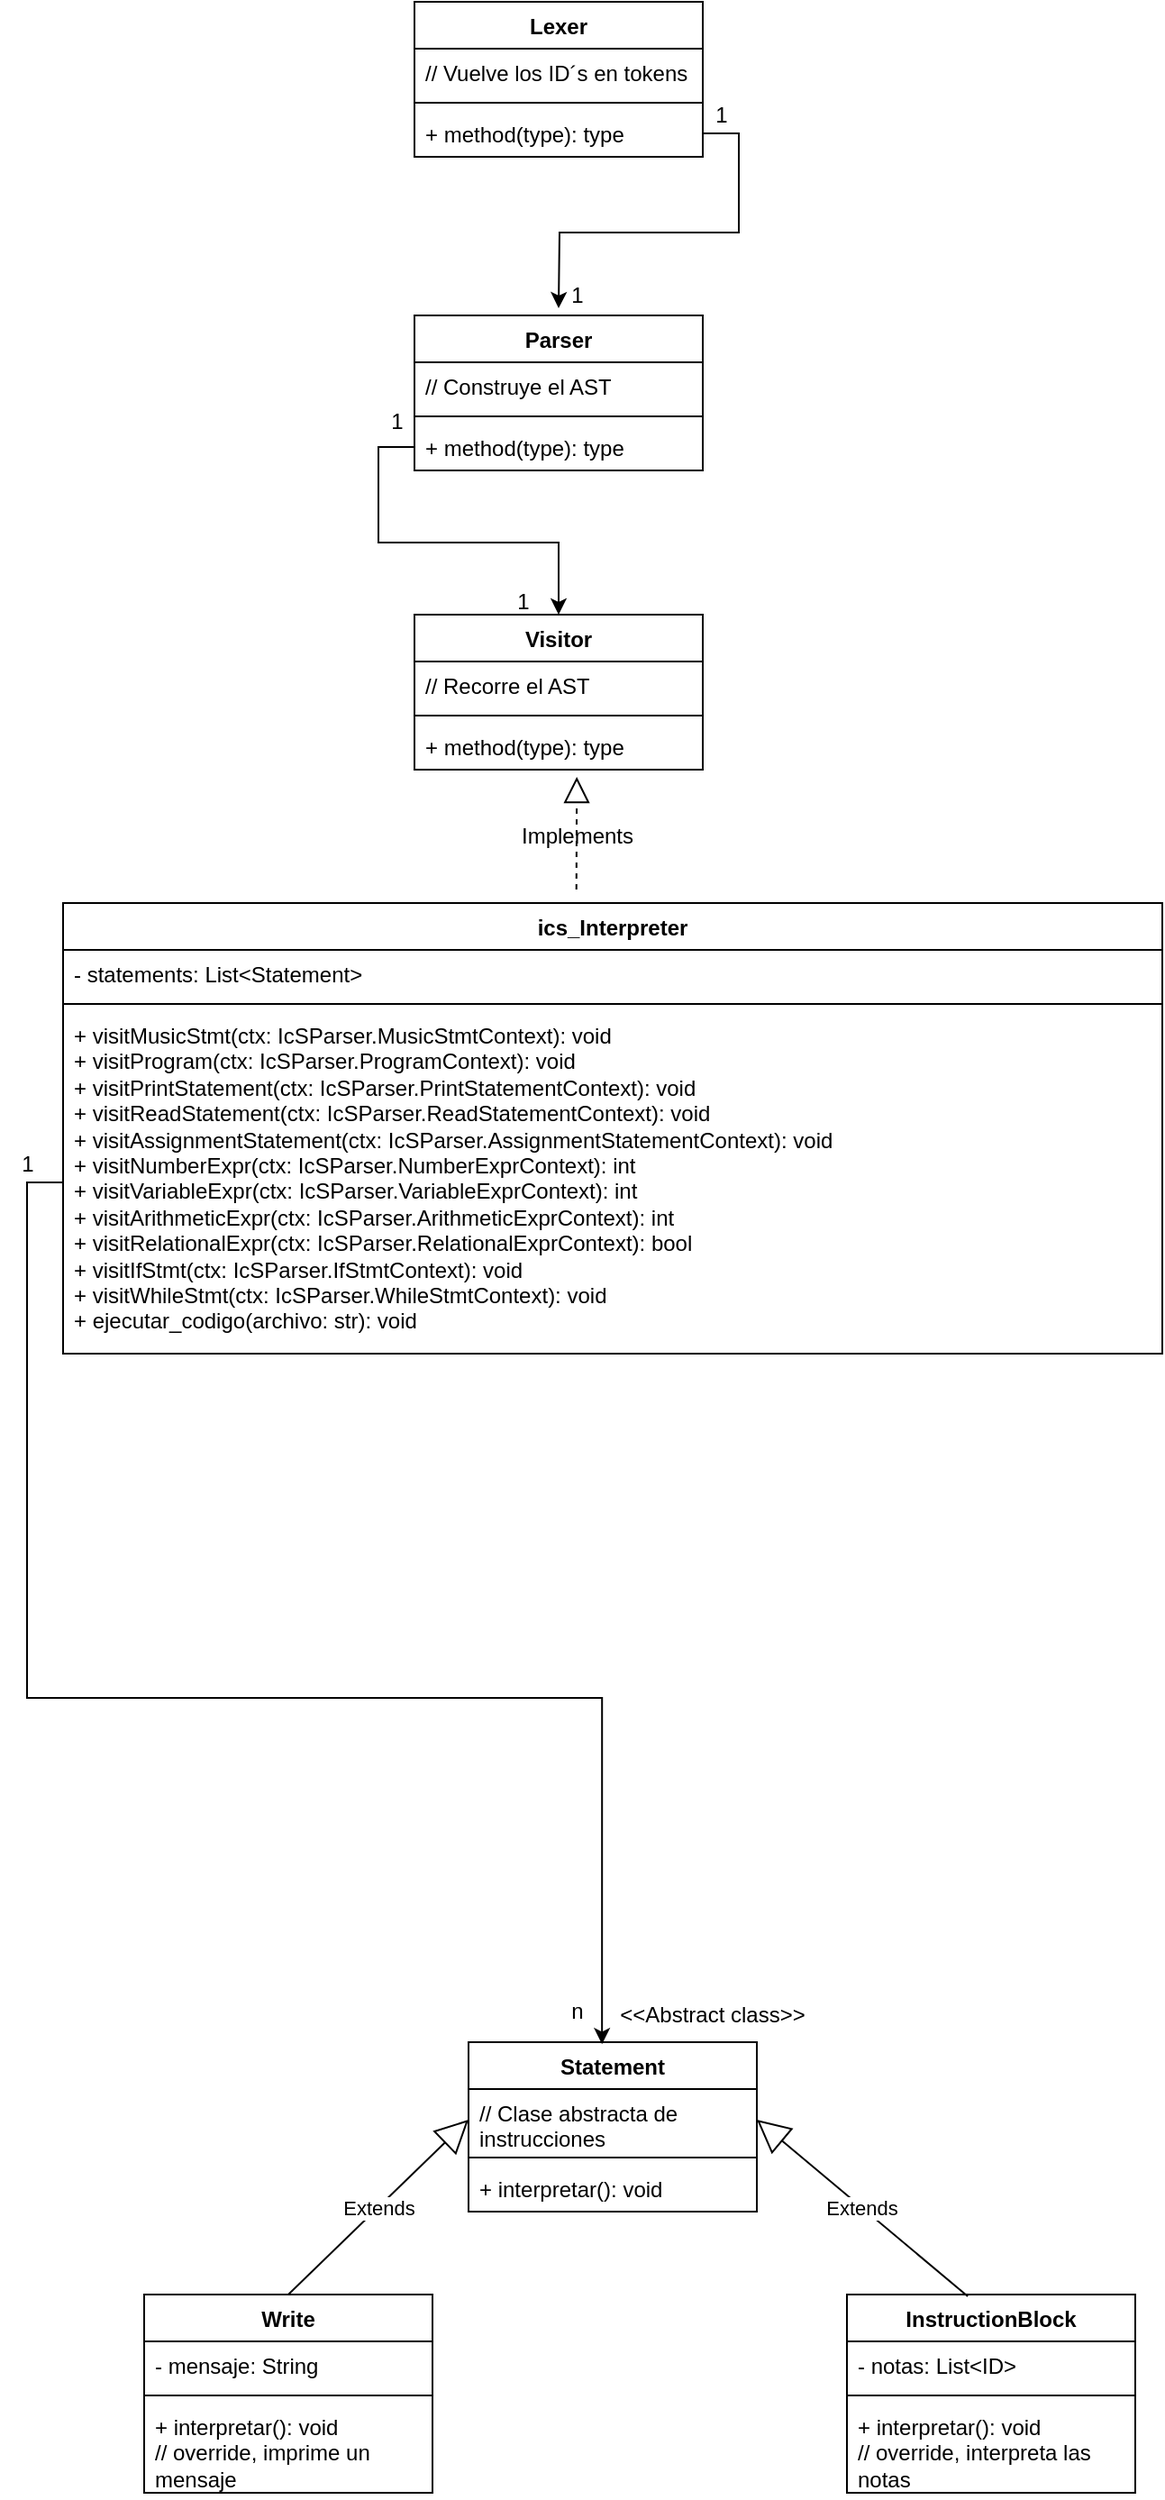 <mxfile version="26.0.16">
  <diagram name="Página-1" id="IGAzlSoP6MUeE9S6DGsQ">
    <mxGraphModel grid="1" page="1" gridSize="10" guides="1" tooltips="1" connect="1" arrows="1" fold="1" pageScale="1" pageWidth="827" pageHeight="1169" math="0" shadow="0">
      <root>
        <mxCell id="0" />
        <mxCell id="1" parent="0" />
        <mxCell id="nm4cw_B010M74hV_i2e3-1" value="Lexer" style="swimlane;fontStyle=1;align=center;verticalAlign=top;childLayout=stackLayout;horizontal=1;startSize=26;horizontalStack=0;resizeParent=1;resizeParentMax=0;resizeLast=0;collapsible=1;marginBottom=0;whiteSpace=wrap;html=1;" vertex="1" parent="1">
          <mxGeometry x="280" y="-260" width="160" height="86" as="geometry" />
        </mxCell>
        <mxCell id="nm4cw_B010M74hV_i2e3-2" value="// Vuelve los ID´s en tokens" style="text;strokeColor=none;fillColor=none;align=left;verticalAlign=top;spacingLeft=4;spacingRight=4;overflow=hidden;rotatable=0;points=[[0,0.5],[1,0.5]];portConstraint=eastwest;whiteSpace=wrap;html=1;" vertex="1" parent="nm4cw_B010M74hV_i2e3-1">
          <mxGeometry y="26" width="160" height="26" as="geometry" />
        </mxCell>
        <mxCell id="nm4cw_B010M74hV_i2e3-3" value="" style="line;strokeWidth=1;fillColor=none;align=left;verticalAlign=middle;spacingTop=-1;spacingLeft=3;spacingRight=3;rotatable=0;labelPosition=right;points=[];portConstraint=eastwest;strokeColor=inherit;" vertex="1" parent="nm4cw_B010M74hV_i2e3-1">
          <mxGeometry y="52" width="160" height="8" as="geometry" />
        </mxCell>
        <mxCell id="nm4cw_B010M74hV_i2e3-41" style="edgeStyle=orthogonalEdgeStyle;rounded=0;orthogonalLoop=1;jettySize=auto;html=1;" edge="1" parent="nm4cw_B010M74hV_i2e3-1" source="nm4cw_B010M74hV_i2e3-4">
          <mxGeometry relative="1" as="geometry">
            <mxPoint x="80" y="170" as="targetPoint" />
          </mxGeometry>
        </mxCell>
        <mxCell id="nm4cw_B010M74hV_i2e3-4" value="+ method(type): type" style="text;strokeColor=none;fillColor=none;align=left;verticalAlign=top;spacingLeft=4;spacingRight=4;overflow=hidden;rotatable=0;points=[[0,0.5],[1,0.5]];portConstraint=eastwest;whiteSpace=wrap;html=1;" vertex="1" parent="nm4cw_B010M74hV_i2e3-1">
          <mxGeometry y="60" width="160" height="26" as="geometry" />
        </mxCell>
        <mxCell id="nm4cw_B010M74hV_i2e3-5" value="ics_Interpreter" style="swimlane;fontStyle=1;align=center;verticalAlign=top;childLayout=stackLayout;horizontal=1;startSize=26;horizontalStack=0;resizeParent=1;resizeParentMax=0;resizeLast=0;collapsible=1;marginBottom=0;whiteSpace=wrap;html=1;" vertex="1" parent="1">
          <mxGeometry x="85" y="240" width="610" height="250" as="geometry" />
        </mxCell>
        <mxCell id="nm4cw_B010M74hV_i2e3-6" value="- statements: List&amp;lt;Statement&amp;gt;" style="text;strokeColor=none;fillColor=none;align=left;verticalAlign=top;spacingLeft=4;spacingRight=4;overflow=hidden;rotatable=0;points=[[0,0.5],[1,0.5]];portConstraint=eastwest;whiteSpace=wrap;html=1;" vertex="1" parent="nm4cw_B010M74hV_i2e3-5">
          <mxGeometry y="26" width="610" height="26" as="geometry" />
        </mxCell>
        <mxCell id="nm4cw_B010M74hV_i2e3-7" value="" style="line;strokeWidth=1;fillColor=none;align=left;verticalAlign=middle;spacingTop=-1;spacingLeft=3;spacingRight=3;rotatable=0;labelPosition=right;points=[];portConstraint=eastwest;strokeColor=inherit;" vertex="1" parent="nm4cw_B010M74hV_i2e3-5">
          <mxGeometry y="52" width="610" height="8" as="geometry" />
        </mxCell>
        <mxCell id="nm4cw_B010M74hV_i2e3-8" value="&lt;div&gt;+ visitMusicStmt(ctx: IcSParser.MusicStmtContext): void&lt;/div&gt;&lt;div&gt;+ visitProgram(ctx: IcSParser.ProgramContext): void&lt;/div&gt;&lt;div&gt;+ visitPrintStatement(ctx: IcSParser.PrintStatementContext): void&lt;/div&gt;&lt;div&gt;+ visitReadStatement(ctx: IcSParser.ReadStatementContext): void&lt;/div&gt;&lt;div&gt;+ visitAssignmentStatement(ctx: IcSParser.AssignmentStatementContext): void&lt;/div&gt;&lt;div&gt;+ visitNumberExpr(ctx: IcSParser.NumberExprContext): int&lt;/div&gt;&lt;div&gt;+ visitVariableExpr(ctx: IcSParser.VariableExprContext): int&lt;/div&gt;&lt;div&gt;+ visitArithmeticExpr(ctx: IcSParser.ArithmeticExprContext): int&lt;/div&gt;&lt;div&gt;+ visitRelationalExpr(ctx: IcSParser.RelationalExprContext): bool&lt;/div&gt;&lt;div&gt;+ visitIfStmt(ctx: IcSParser.IfStmtContext): void&lt;/div&gt;&lt;div&gt;+ visitWhileStmt(ctx: IcSParser.WhileStmtContext): void&lt;/div&gt;&lt;div&gt;+ ejecutar_codigo(archivo: str): void&lt;/div&gt;&lt;div&gt;&lt;br&gt;&lt;/div&gt;" style="text;strokeColor=none;fillColor=none;align=left;verticalAlign=top;spacingLeft=4;spacingRight=4;overflow=hidden;rotatable=0;points=[[0,0.5],[1,0.5]];portConstraint=eastwest;whiteSpace=wrap;html=1;" vertex="1" parent="nm4cw_B010M74hV_i2e3-5">
          <mxGeometry y="60" width="610" height="190" as="geometry" />
        </mxCell>
        <mxCell id="nm4cw_B010M74hV_i2e3-9" value="Statement" style="swimlane;fontStyle=1;align=center;verticalAlign=top;childLayout=stackLayout;horizontal=1;startSize=26;horizontalStack=0;resizeParent=1;resizeParentMax=0;resizeLast=0;collapsible=1;marginBottom=0;whiteSpace=wrap;html=1;" vertex="1" parent="1">
          <mxGeometry x="310" y="872" width="160" height="94" as="geometry" />
        </mxCell>
        <mxCell id="nm4cw_B010M74hV_i2e3-10" value="// Clase abstracta de instrucciones" style="text;strokeColor=none;fillColor=none;align=left;verticalAlign=top;spacingLeft=4;spacingRight=4;overflow=hidden;rotatable=0;points=[[0,0.5],[1,0.5]];portConstraint=eastwest;whiteSpace=wrap;html=1;" vertex="1" parent="nm4cw_B010M74hV_i2e3-9">
          <mxGeometry y="26" width="160" height="34" as="geometry" />
        </mxCell>
        <mxCell id="nm4cw_B010M74hV_i2e3-11" value="" style="line;strokeWidth=1;fillColor=none;align=left;verticalAlign=middle;spacingTop=-1;spacingLeft=3;spacingRight=3;rotatable=0;labelPosition=right;points=[];portConstraint=eastwest;strokeColor=inherit;" vertex="1" parent="nm4cw_B010M74hV_i2e3-9">
          <mxGeometry y="60" width="160" height="8" as="geometry" />
        </mxCell>
        <mxCell id="nm4cw_B010M74hV_i2e3-12" value="+ interpretar(): void" style="text;strokeColor=none;fillColor=none;align=left;verticalAlign=top;spacingLeft=4;spacingRight=4;overflow=hidden;rotatable=0;points=[[0,0.5],[1,0.5]];portConstraint=eastwest;whiteSpace=wrap;html=1;" vertex="1" parent="nm4cw_B010M74hV_i2e3-9">
          <mxGeometry y="68" width="160" height="26" as="geometry" />
        </mxCell>
        <mxCell id="nm4cw_B010M74hV_i2e3-13" value="InstructionBlock" style="swimlane;fontStyle=1;align=center;verticalAlign=top;childLayout=stackLayout;horizontal=1;startSize=26;horizontalStack=0;resizeParent=1;resizeParentMax=0;resizeLast=0;collapsible=1;marginBottom=0;whiteSpace=wrap;html=1;" vertex="1" parent="1">
          <mxGeometry x="520" y="1012" width="160" height="110" as="geometry" />
        </mxCell>
        <mxCell id="nm4cw_B010M74hV_i2e3-14" value="- notas: List&amp;lt;ID&amp;gt;" style="text;strokeColor=none;fillColor=none;align=left;verticalAlign=top;spacingLeft=4;spacingRight=4;overflow=hidden;rotatable=0;points=[[0,0.5],[1,0.5]];portConstraint=eastwest;whiteSpace=wrap;html=1;" vertex="1" parent="nm4cw_B010M74hV_i2e3-13">
          <mxGeometry y="26" width="160" height="26" as="geometry" />
        </mxCell>
        <mxCell id="nm4cw_B010M74hV_i2e3-15" value="" style="line;strokeWidth=1;fillColor=none;align=left;verticalAlign=middle;spacingTop=-1;spacingLeft=3;spacingRight=3;rotatable=0;labelPosition=right;points=[];portConstraint=eastwest;strokeColor=inherit;" vertex="1" parent="nm4cw_B010M74hV_i2e3-13">
          <mxGeometry y="52" width="160" height="8" as="geometry" />
        </mxCell>
        <mxCell id="nm4cw_B010M74hV_i2e3-16" value="+ interpretar(): void&amp;nbsp;&lt;div&gt;// override, interpreta las notas&lt;/div&gt;" style="text;strokeColor=none;fillColor=none;align=left;verticalAlign=top;spacingLeft=4;spacingRight=4;overflow=hidden;rotatable=0;points=[[0,0.5],[1,0.5]];portConstraint=eastwest;whiteSpace=wrap;html=1;" vertex="1" parent="nm4cw_B010M74hV_i2e3-13">
          <mxGeometry y="60" width="160" height="50" as="geometry" />
        </mxCell>
        <mxCell id="nm4cw_B010M74hV_i2e3-17" value="Write" style="swimlane;fontStyle=1;align=center;verticalAlign=top;childLayout=stackLayout;horizontal=1;startSize=26;horizontalStack=0;resizeParent=1;resizeParentMax=0;resizeLast=0;collapsible=1;marginBottom=0;whiteSpace=wrap;html=1;" vertex="1" parent="1">
          <mxGeometry x="130" y="1012" width="160" height="110" as="geometry" />
        </mxCell>
        <mxCell id="nm4cw_B010M74hV_i2e3-18" value="- mensaje: String" style="text;strokeColor=none;fillColor=none;align=left;verticalAlign=top;spacingLeft=4;spacingRight=4;overflow=hidden;rotatable=0;points=[[0,0.5],[1,0.5]];portConstraint=eastwest;whiteSpace=wrap;html=1;" vertex="1" parent="nm4cw_B010M74hV_i2e3-17">
          <mxGeometry y="26" width="160" height="26" as="geometry" />
        </mxCell>
        <mxCell id="nm4cw_B010M74hV_i2e3-19" value="" style="line;strokeWidth=1;fillColor=none;align=left;verticalAlign=middle;spacingTop=-1;spacingLeft=3;spacingRight=3;rotatable=0;labelPosition=right;points=[];portConstraint=eastwest;strokeColor=inherit;" vertex="1" parent="nm4cw_B010M74hV_i2e3-17">
          <mxGeometry y="52" width="160" height="8" as="geometry" />
        </mxCell>
        <mxCell id="nm4cw_B010M74hV_i2e3-20" value="+ interpretar(): void&amp;nbsp;&lt;div&gt;// override, imprime un mensaje&lt;/div&gt;" style="text;strokeColor=none;fillColor=none;align=left;verticalAlign=top;spacingLeft=4;spacingRight=4;overflow=hidden;rotatable=0;points=[[0,0.5],[1,0.5]];portConstraint=eastwest;whiteSpace=wrap;html=1;" vertex="1" parent="nm4cw_B010M74hV_i2e3-17">
          <mxGeometry y="60" width="160" height="50" as="geometry" />
        </mxCell>
        <mxCell id="nm4cw_B010M74hV_i2e3-21" value="&amp;lt;&amp;lt;Abstract class&amp;gt;&amp;gt;" style="text;html=1;align=center;verticalAlign=middle;resizable=0;points=[];autosize=1;strokeColor=none;fillColor=none;" vertex="1" parent="1">
          <mxGeometry x="380" y="842" width="130" height="30" as="geometry" />
        </mxCell>
        <mxCell id="nm4cw_B010M74hV_i2e3-22" style="edgeStyle=orthogonalEdgeStyle;rounded=0;orthogonalLoop=1;jettySize=auto;html=1;entryX=0.463;entryY=0.012;entryDx=0;entryDy=0;entryPerimeter=0;" edge="1" parent="1" source="nm4cw_B010M74hV_i2e3-8" target="nm4cw_B010M74hV_i2e3-9">
          <mxGeometry relative="1" as="geometry" />
        </mxCell>
        <mxCell id="nm4cw_B010M74hV_i2e3-23" value="1" style="text;html=1;align=center;verticalAlign=middle;resizable=0;points=[];autosize=1;strokeColor=none;fillColor=none;" vertex="1" parent="1">
          <mxGeometry x="50" y="370" width="30" height="30" as="geometry" />
        </mxCell>
        <mxCell id="nm4cw_B010M74hV_i2e3-24" value="n" style="text;html=1;align=center;verticalAlign=middle;resizable=0;points=[];autosize=1;strokeColor=none;fillColor=none;" vertex="1" parent="1">
          <mxGeometry x="355" y="840" width="30" height="30" as="geometry" />
        </mxCell>
        <mxCell id="nm4cw_B010M74hV_i2e3-27" value="Extends" style="endArrow=block;endSize=16;endFill=0;html=1;rounded=0;entryX=0;entryY=0.5;entryDx=0;entryDy=0;exitX=0.5;exitY=0;exitDx=0;exitDy=0;" edge="1" parent="1" source="nm4cw_B010M74hV_i2e3-17" target="nm4cw_B010M74hV_i2e3-10">
          <mxGeometry width="160" relative="1" as="geometry">
            <mxPoint x="270" y="1112" as="sourcePoint" />
            <mxPoint x="430" y="1112" as="targetPoint" />
          </mxGeometry>
        </mxCell>
        <mxCell id="nm4cw_B010M74hV_i2e3-28" value="Extends" style="endArrow=block;endSize=16;endFill=0;html=1;rounded=0;entryX=1;entryY=0.5;entryDx=0;entryDy=0;exitX=0.419;exitY=0.009;exitDx=0;exitDy=0;exitPerimeter=0;" edge="1" parent="1" source="nm4cw_B010M74hV_i2e3-13" target="nm4cw_B010M74hV_i2e3-10">
          <mxGeometry width="160" relative="1" as="geometry">
            <mxPoint x="410" y="1082" as="sourcePoint" />
            <mxPoint x="570" y="1082" as="targetPoint" />
          </mxGeometry>
        </mxCell>
        <mxCell id="nm4cw_B010M74hV_i2e3-30" value="Parser" style="swimlane;fontStyle=1;align=center;verticalAlign=top;childLayout=stackLayout;horizontal=1;startSize=26;horizontalStack=0;resizeParent=1;resizeParentMax=0;resizeLast=0;collapsible=1;marginBottom=0;whiteSpace=wrap;html=1;" vertex="1" parent="1">
          <mxGeometry x="280" y="-86" width="160" height="86" as="geometry" />
        </mxCell>
        <mxCell id="nm4cw_B010M74hV_i2e3-31" value="// Construye el AST" style="text;strokeColor=none;fillColor=none;align=left;verticalAlign=top;spacingLeft=4;spacingRight=4;overflow=hidden;rotatable=0;points=[[0,0.5],[1,0.5]];portConstraint=eastwest;whiteSpace=wrap;html=1;" vertex="1" parent="nm4cw_B010M74hV_i2e3-30">
          <mxGeometry y="26" width="160" height="26" as="geometry" />
        </mxCell>
        <mxCell id="nm4cw_B010M74hV_i2e3-32" value="" style="line;strokeWidth=1;fillColor=none;align=left;verticalAlign=middle;spacingTop=-1;spacingLeft=3;spacingRight=3;rotatable=0;labelPosition=right;points=[];portConstraint=eastwest;strokeColor=inherit;" vertex="1" parent="nm4cw_B010M74hV_i2e3-30">
          <mxGeometry y="52" width="160" height="8" as="geometry" />
        </mxCell>
        <mxCell id="nm4cw_B010M74hV_i2e3-33" value="+ method(type): type" style="text;strokeColor=none;fillColor=none;align=left;verticalAlign=top;spacingLeft=4;spacingRight=4;overflow=hidden;rotatable=0;points=[[0,0.5],[1,0.5]];portConstraint=eastwest;whiteSpace=wrap;html=1;" vertex="1" parent="nm4cw_B010M74hV_i2e3-30">
          <mxGeometry y="60" width="160" height="26" as="geometry" />
        </mxCell>
        <mxCell id="nm4cw_B010M74hV_i2e3-34" value="Visitor" style="swimlane;fontStyle=1;align=center;verticalAlign=top;childLayout=stackLayout;horizontal=1;startSize=26;horizontalStack=0;resizeParent=1;resizeParentMax=0;resizeLast=0;collapsible=1;marginBottom=0;whiteSpace=wrap;html=1;" vertex="1" parent="1">
          <mxGeometry x="280" y="80" width="160" height="86" as="geometry" />
        </mxCell>
        <mxCell id="nm4cw_B010M74hV_i2e3-35" value="// Recorre el AST" style="text;strokeColor=none;fillColor=none;align=left;verticalAlign=top;spacingLeft=4;spacingRight=4;overflow=hidden;rotatable=0;points=[[0,0.5],[1,0.5]];portConstraint=eastwest;whiteSpace=wrap;html=1;" vertex="1" parent="nm4cw_B010M74hV_i2e3-34">
          <mxGeometry y="26" width="160" height="26" as="geometry" />
        </mxCell>
        <mxCell id="nm4cw_B010M74hV_i2e3-36" value="" style="line;strokeWidth=1;fillColor=none;align=left;verticalAlign=middle;spacingTop=-1;spacingLeft=3;spacingRight=3;rotatable=0;labelPosition=right;points=[];portConstraint=eastwest;strokeColor=inherit;" vertex="1" parent="nm4cw_B010M74hV_i2e3-34">
          <mxGeometry y="52" width="160" height="8" as="geometry" />
        </mxCell>
        <mxCell id="nm4cw_B010M74hV_i2e3-37" value="+ method(type): type" style="text;strokeColor=none;fillColor=none;align=left;verticalAlign=top;spacingLeft=4;spacingRight=4;overflow=hidden;rotatable=0;points=[[0,0.5],[1,0.5]];portConstraint=eastwest;whiteSpace=wrap;html=1;" vertex="1" parent="nm4cw_B010M74hV_i2e3-34">
          <mxGeometry y="60" width="160" height="26" as="geometry" />
        </mxCell>
        <mxCell id="nm4cw_B010M74hV_i2e3-42" value="1" style="text;html=1;align=center;verticalAlign=middle;resizable=0;points=[];autosize=1;strokeColor=none;fillColor=none;" vertex="1" parent="1">
          <mxGeometry x="435" y="-212" width="30" height="30" as="geometry" />
        </mxCell>
        <mxCell id="nm4cw_B010M74hV_i2e3-43" value="1" style="text;html=1;align=center;verticalAlign=middle;resizable=0;points=[];autosize=1;strokeColor=none;fillColor=none;" vertex="1" parent="1">
          <mxGeometry x="355" y="-112" width="30" height="30" as="geometry" />
        </mxCell>
        <mxCell id="nm4cw_B010M74hV_i2e3-44" style="edgeStyle=orthogonalEdgeStyle;rounded=0;orthogonalLoop=1;jettySize=auto;html=1;" edge="1" parent="1" source="nm4cw_B010M74hV_i2e3-33" target="nm4cw_B010M74hV_i2e3-34">
          <mxGeometry relative="1" as="geometry" />
        </mxCell>
        <mxCell id="nm4cw_B010M74hV_i2e3-45" value="1" style="text;html=1;align=center;verticalAlign=middle;resizable=0;points=[];autosize=1;strokeColor=none;fillColor=none;" vertex="1" parent="1">
          <mxGeometry x="255" y="-42" width="30" height="30" as="geometry" />
        </mxCell>
        <mxCell id="nm4cw_B010M74hV_i2e3-46" value="1" style="text;html=1;align=center;verticalAlign=middle;resizable=0;points=[];autosize=1;strokeColor=none;fillColor=none;" vertex="1" parent="1">
          <mxGeometry x="325" y="58" width="30" height="30" as="geometry" />
        </mxCell>
        <mxCell id="nm4cw_B010M74hV_i2e3-51" value="" style="endArrow=block;dashed=1;endFill=0;endSize=12;html=1;rounded=0;entryX=0.563;entryY=1.154;entryDx=0;entryDy=0;entryPerimeter=0;exitX=0.467;exitY=-0.03;exitDx=0;exitDy=0;exitPerimeter=0;" edge="1" parent="1" source="nm4cw_B010M74hV_i2e3-5" target="nm4cw_B010M74hV_i2e3-37">
          <mxGeometry width="160" relative="1" as="geometry">
            <mxPoint x="350" y="200" as="sourcePoint" />
            <mxPoint x="510" y="200" as="targetPoint" />
          </mxGeometry>
        </mxCell>
        <mxCell id="nm4cw_B010M74hV_i2e3-52" value="Implements" style="text;html=1;align=center;verticalAlign=middle;resizable=0;points=[];autosize=1;strokeColor=none;fillColor=none;" vertex="1" parent="1">
          <mxGeometry x="325" y="188" width="90" height="30" as="geometry" />
        </mxCell>
      </root>
    </mxGraphModel>
  </diagram>
</mxfile>

